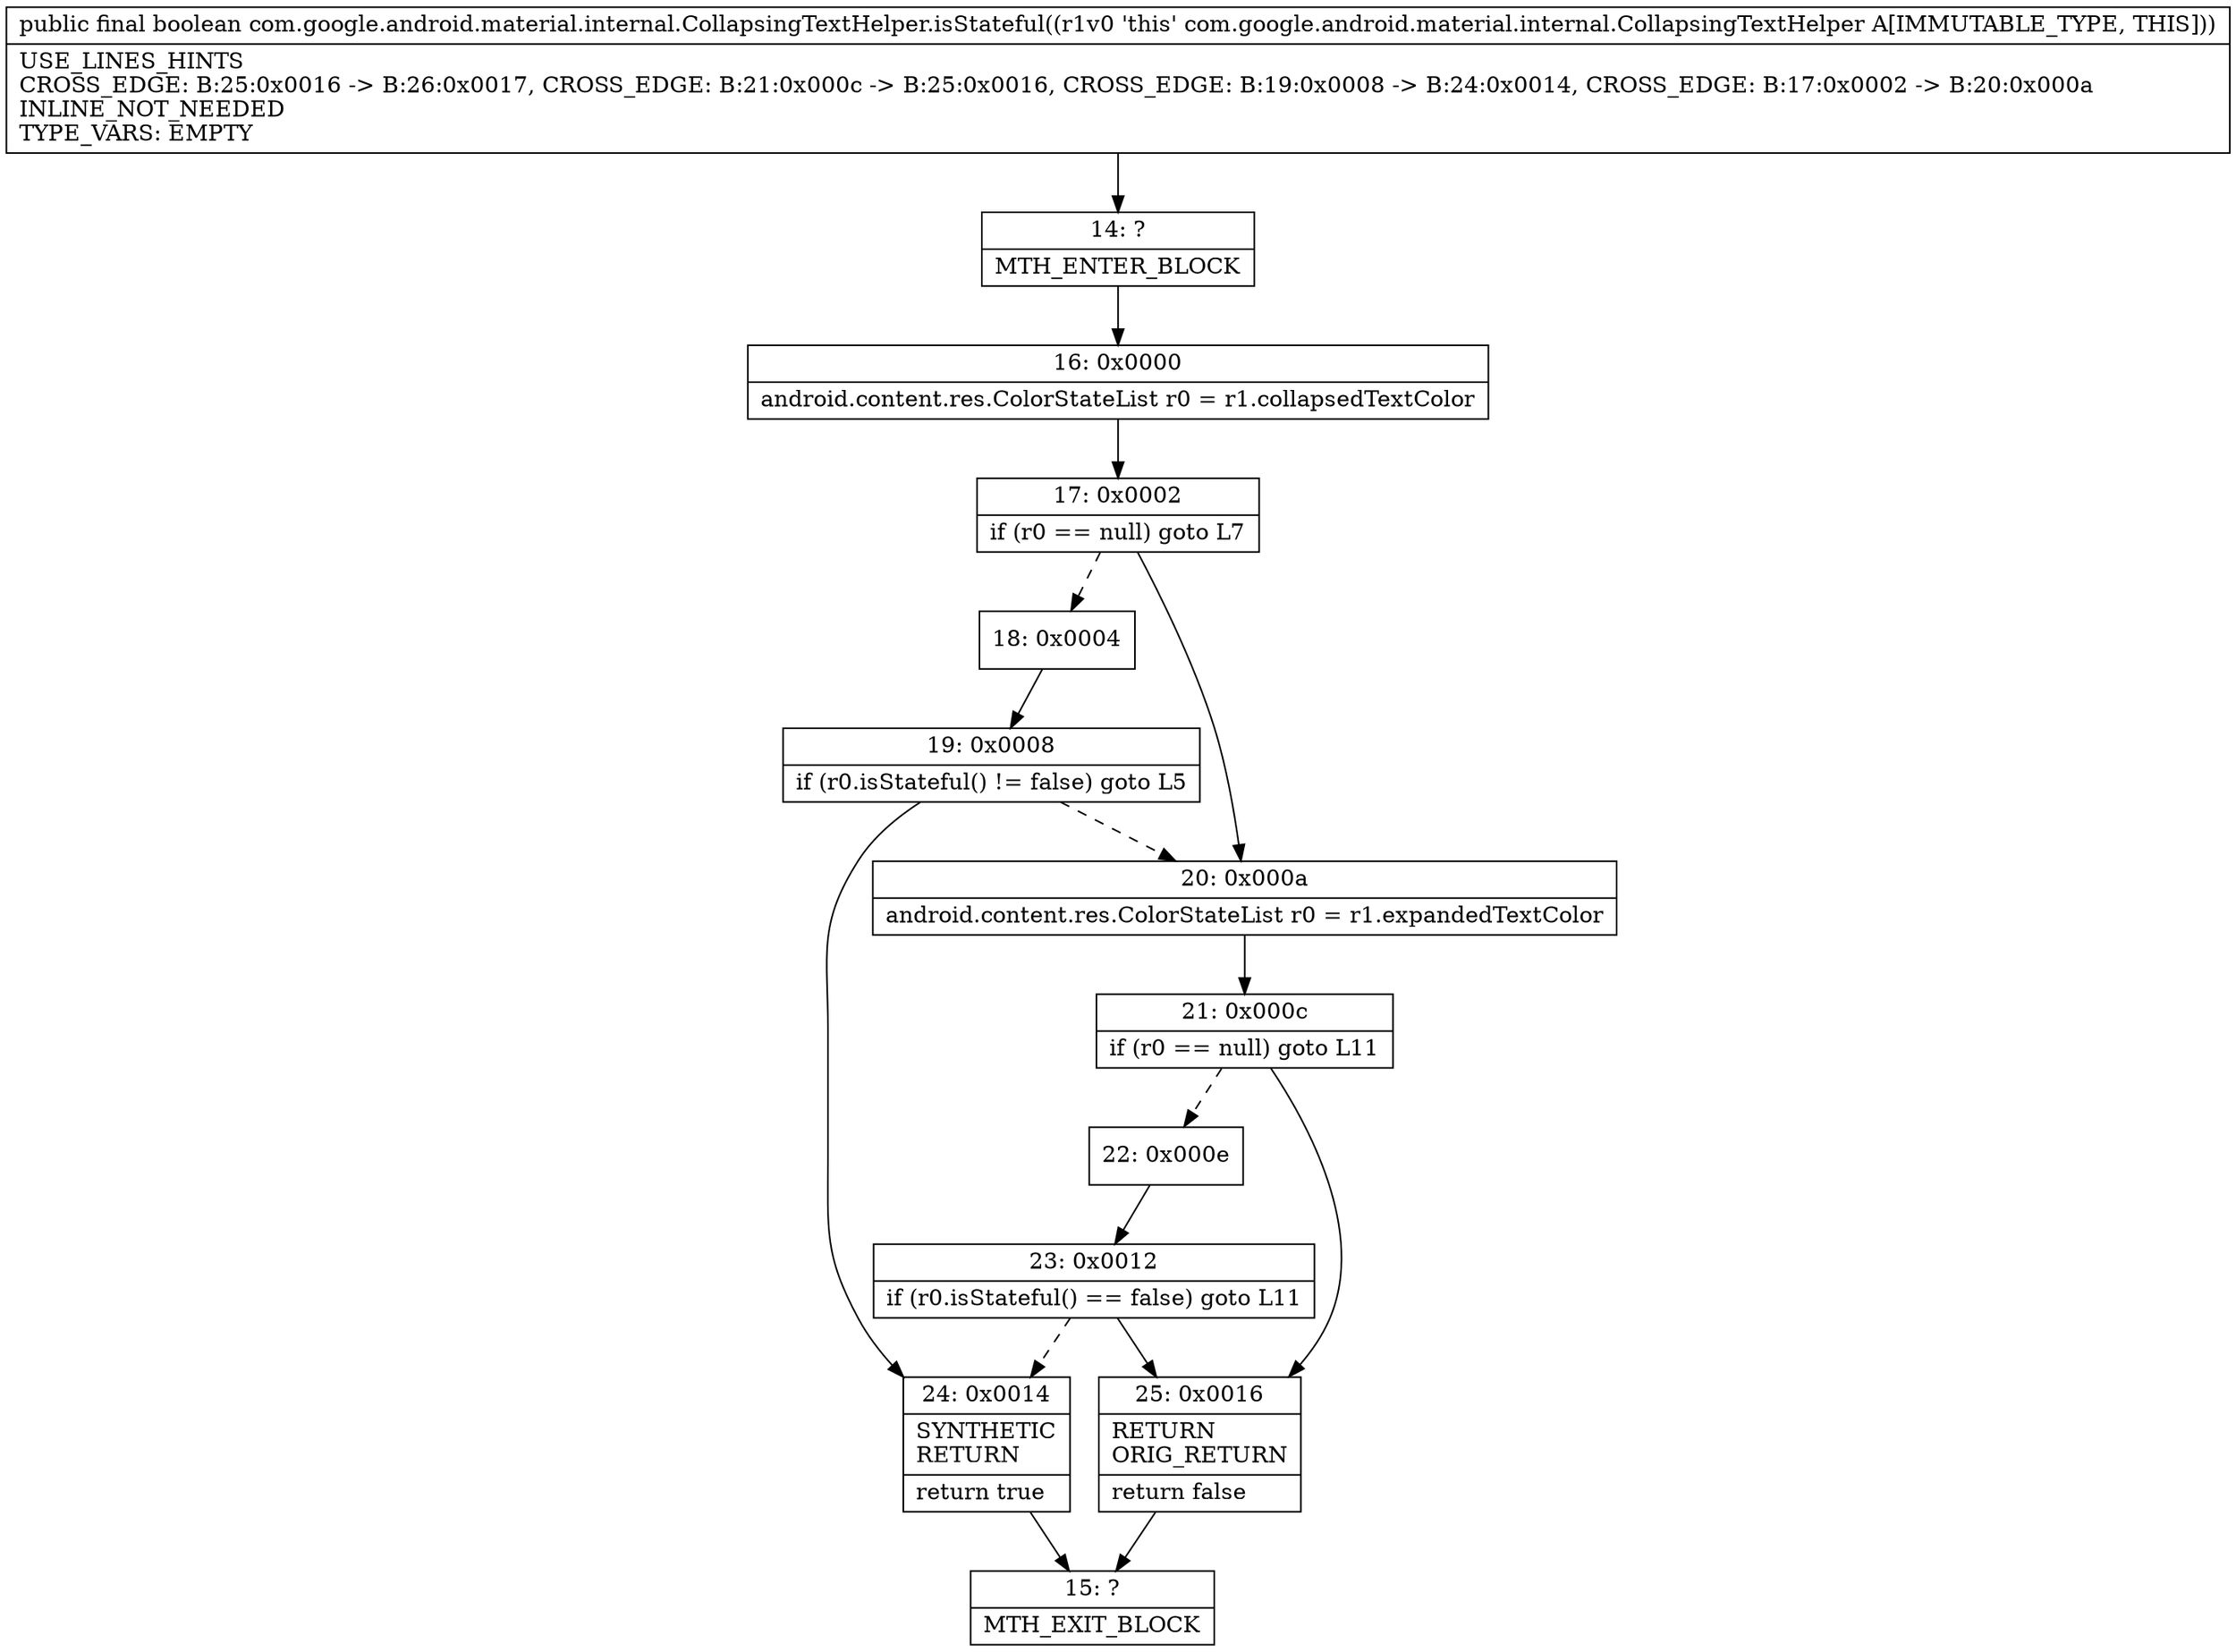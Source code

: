 digraph "CFG forcom.google.android.material.internal.CollapsingTextHelper.isStateful()Z" {
Node_14 [shape=record,label="{14\:\ ?|MTH_ENTER_BLOCK\l}"];
Node_16 [shape=record,label="{16\:\ 0x0000|android.content.res.ColorStateList r0 = r1.collapsedTextColor\l}"];
Node_17 [shape=record,label="{17\:\ 0x0002|if (r0 == null) goto L7\l}"];
Node_18 [shape=record,label="{18\:\ 0x0004}"];
Node_19 [shape=record,label="{19\:\ 0x0008|if (r0.isStateful() != false) goto L5\l}"];
Node_24 [shape=record,label="{24\:\ 0x0014|SYNTHETIC\lRETURN\l|return true\l}"];
Node_15 [shape=record,label="{15\:\ ?|MTH_EXIT_BLOCK\l}"];
Node_20 [shape=record,label="{20\:\ 0x000a|android.content.res.ColorStateList r0 = r1.expandedTextColor\l}"];
Node_21 [shape=record,label="{21\:\ 0x000c|if (r0 == null) goto L11\l}"];
Node_22 [shape=record,label="{22\:\ 0x000e}"];
Node_23 [shape=record,label="{23\:\ 0x0012|if (r0.isStateful() == false) goto L11\l}"];
Node_25 [shape=record,label="{25\:\ 0x0016|RETURN\lORIG_RETURN\l|return false\l}"];
MethodNode[shape=record,label="{public final boolean com.google.android.material.internal.CollapsingTextHelper.isStateful((r1v0 'this' com.google.android.material.internal.CollapsingTextHelper A[IMMUTABLE_TYPE, THIS]))  | USE_LINES_HINTS\lCROSS_EDGE: B:25:0x0016 \-\> B:26:0x0017, CROSS_EDGE: B:21:0x000c \-\> B:25:0x0016, CROSS_EDGE: B:19:0x0008 \-\> B:24:0x0014, CROSS_EDGE: B:17:0x0002 \-\> B:20:0x000a\lINLINE_NOT_NEEDED\lTYPE_VARS: EMPTY\l}"];
MethodNode -> Node_14;Node_14 -> Node_16;
Node_16 -> Node_17;
Node_17 -> Node_18[style=dashed];
Node_17 -> Node_20;
Node_18 -> Node_19;
Node_19 -> Node_20[style=dashed];
Node_19 -> Node_24;
Node_24 -> Node_15;
Node_20 -> Node_21;
Node_21 -> Node_22[style=dashed];
Node_21 -> Node_25;
Node_22 -> Node_23;
Node_23 -> Node_24[style=dashed];
Node_23 -> Node_25;
Node_25 -> Node_15;
}

